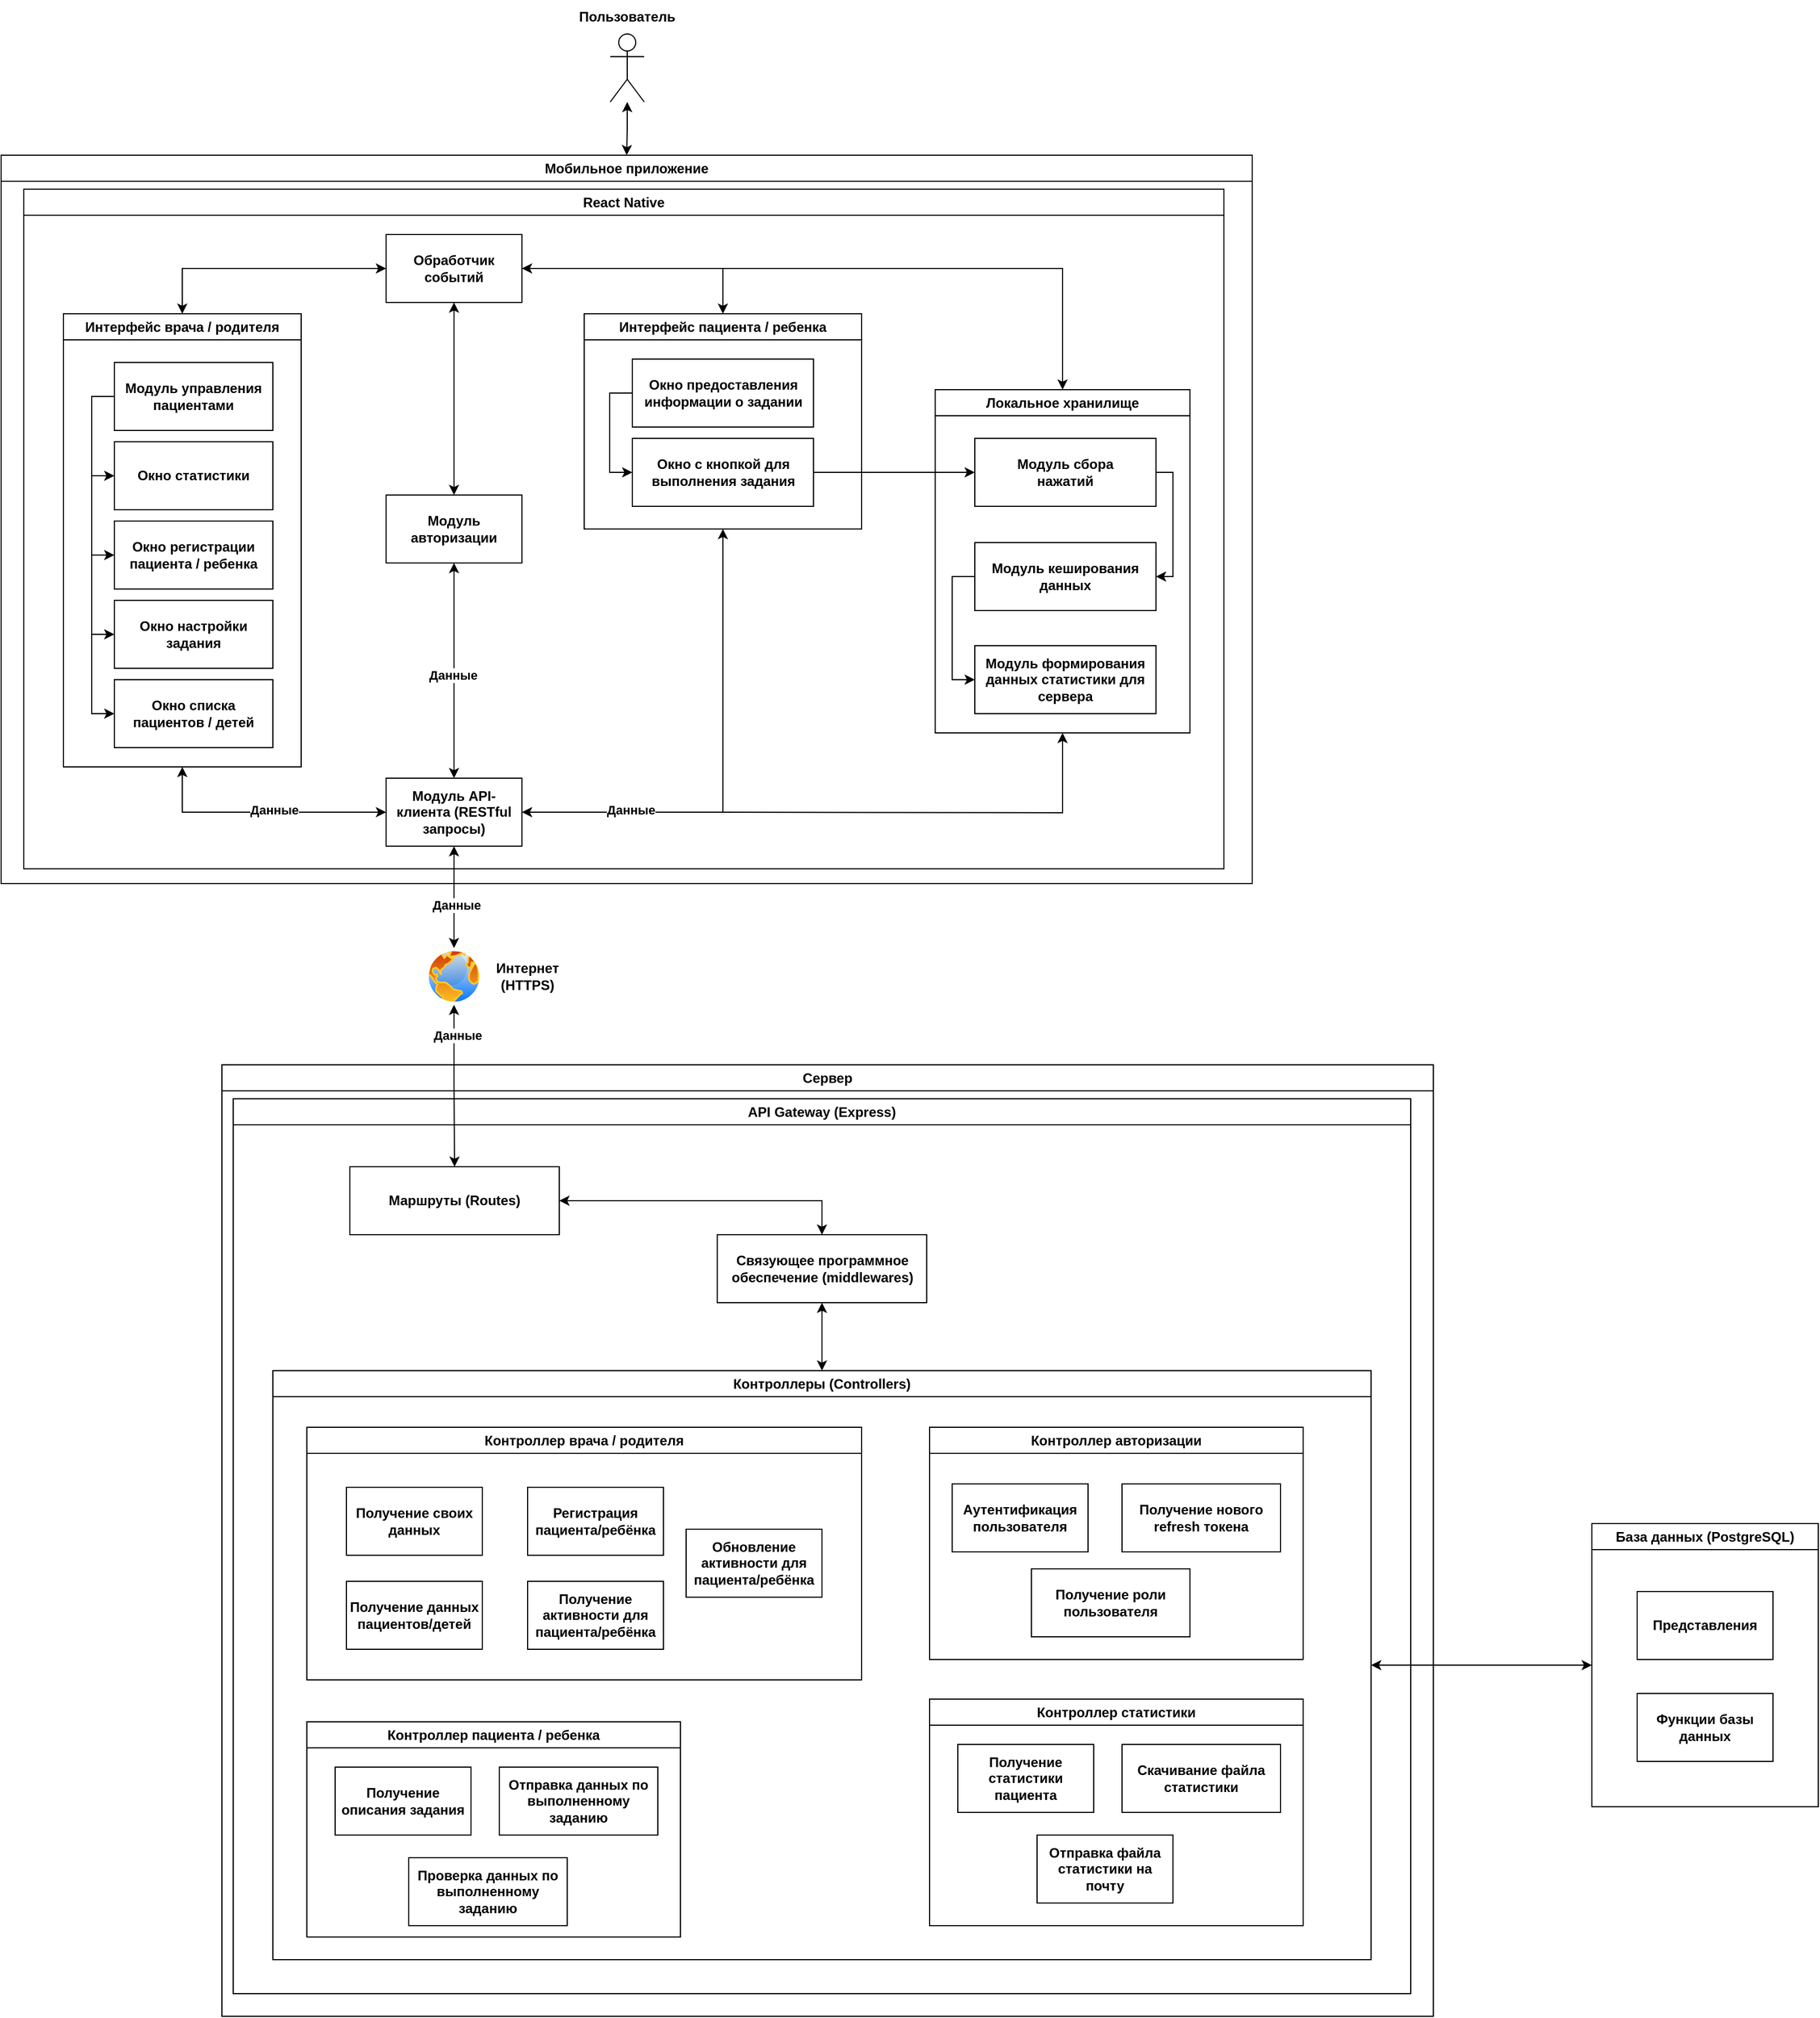 <mxfile version="26.2.12">
  <diagram name="Page-1" id="HUafn9YwbKzoIBGBNmcQ">
    <mxGraphModel dx="791" dy="438" grid="1" gridSize="10" guides="1" tooltips="1" connect="1" arrows="1" fold="1" page="1" pageScale="1" pageWidth="850" pageHeight="1100" math="0" shadow="0">
      <root>
        <mxCell id="0" />
        <mxCell id="1" parent="0" />
        <mxCell id="ixzcxu0VvdRZIlxSwJCM-1" value="Мобильное приложение" style="swimlane;whiteSpace=wrap;html=1;fontStyle=1" parent="1" vertex="1">
          <mxGeometry x="25" y="137" width="1105" height="643" as="geometry" />
        </mxCell>
        <mxCell id="ixzcxu0VvdRZIlxSwJCM-29" value="React Native" style="swimlane;whiteSpace=wrap;html=1;fontStyle=1" parent="ixzcxu0VvdRZIlxSwJCM-1" vertex="1">
          <mxGeometry x="20" y="30" width="1060" height="600" as="geometry" />
        </mxCell>
        <mxCell id="ixzcxu0VvdRZIlxSwJCM-32" style="edgeStyle=orthogonalEdgeStyle;rounded=0;orthogonalLoop=1;jettySize=auto;html=1;entryX=0.5;entryY=0;entryDx=0;entryDy=0;startArrow=classic;startFill=1;fontStyle=1" parent="ixzcxu0VvdRZIlxSwJCM-29" source="ixzcxu0VvdRZIlxSwJCM-34" target="ixzcxu0VvdRZIlxSwJCM-38" edge="1">
          <mxGeometry relative="1" as="geometry" />
        </mxCell>
        <mxCell id="ixzcxu0VvdRZIlxSwJCM-33" style="edgeStyle=orthogonalEdgeStyle;rounded=0;orthogonalLoop=1;jettySize=auto;html=1;entryX=0.5;entryY=0;entryDx=0;entryDy=0;startArrow=classic;startFill=1;fontStyle=1" parent="ixzcxu0VvdRZIlxSwJCM-29" source="ixzcxu0VvdRZIlxSwJCM-34" target="ixzcxu0VvdRZIlxSwJCM-44" edge="1">
          <mxGeometry relative="1" as="geometry" />
        </mxCell>
        <mxCell id="9l0Pm6w8Uwf6MPVxvIPv-9" style="edgeStyle=orthogonalEdgeStyle;rounded=0;orthogonalLoop=1;jettySize=auto;html=1;entryX=0.5;entryY=0;entryDx=0;entryDy=0;startArrow=classic;startFill=1;fontStyle=1" parent="ixzcxu0VvdRZIlxSwJCM-29" source="ixzcxu0VvdRZIlxSwJCM-34" target="ixzcxu0VvdRZIlxSwJCM-36" edge="1">
          <mxGeometry relative="1" as="geometry" />
        </mxCell>
        <mxCell id="RJ3kuIl-F2bFMKTX7Iq5-9" style="edgeStyle=orthogonalEdgeStyle;rounded=0;orthogonalLoop=1;jettySize=auto;html=1;entryX=0.5;entryY=0;entryDx=0;entryDy=0;fontStyle=1" edge="1" parent="ixzcxu0VvdRZIlxSwJCM-29" source="ixzcxu0VvdRZIlxSwJCM-34" target="RJ3kuIl-F2bFMKTX7Iq5-1">
          <mxGeometry relative="1" as="geometry" />
        </mxCell>
        <mxCell id="ixzcxu0VvdRZIlxSwJCM-34" value="&lt;div&gt;Обработчик&lt;/div&gt;&lt;div&gt;событий&lt;/div&gt;" style="rounded=0;whiteSpace=wrap;html=1;fontStyle=1" parent="ixzcxu0VvdRZIlxSwJCM-29" vertex="1">
          <mxGeometry x="320" y="40" width="120" height="60" as="geometry" />
        </mxCell>
        <mxCell id="ixzcxu0VvdRZIlxSwJCM-35" style="edgeStyle=orthogonalEdgeStyle;rounded=0;orthogonalLoop=1;jettySize=auto;html=1;entryX=0.5;entryY=0;entryDx=0;entryDy=0;startArrow=classic;startFill=1;fontStyle=1" parent="ixzcxu0VvdRZIlxSwJCM-29" source="ixzcxu0VvdRZIlxSwJCM-36" target="ixzcxu0VvdRZIlxSwJCM-47" edge="1">
          <mxGeometry relative="1" as="geometry" />
        </mxCell>
        <mxCell id="9l0Pm6w8Uwf6MPVxvIPv-2" value="Данные" style="edgeLabel;html=1;align=center;verticalAlign=middle;resizable=0;points=[];fontStyle=1" parent="ixzcxu0VvdRZIlxSwJCM-35" connectable="0" vertex="1">
          <mxGeometry x="0.041" y="-1" relative="1" as="geometry">
            <mxPoint as="offset" />
          </mxGeometry>
        </mxCell>
        <mxCell id="ixzcxu0VvdRZIlxSwJCM-36" value="&lt;div&gt;Модуль&lt;/div&gt;&lt;div&gt;авторизации&lt;/div&gt;" style="rounded=0;whiteSpace=wrap;html=1;fontStyle=1" parent="ixzcxu0VvdRZIlxSwJCM-29" vertex="1">
          <mxGeometry x="320" y="270" width="120" height="60" as="geometry" />
        </mxCell>
        <mxCell id="ixzcxu0VvdRZIlxSwJCM-37" style="edgeStyle=orthogonalEdgeStyle;rounded=0;orthogonalLoop=1;jettySize=auto;html=1;entryX=0;entryY=0.5;entryDx=0;entryDy=0;exitX=0.5;exitY=1;exitDx=0;exitDy=0;startArrow=classic;startFill=1;fontStyle=1" parent="ixzcxu0VvdRZIlxSwJCM-29" source="ixzcxu0VvdRZIlxSwJCM-38" target="ixzcxu0VvdRZIlxSwJCM-47" edge="1">
          <mxGeometry relative="1" as="geometry" />
        </mxCell>
        <mxCell id="9l0Pm6w8Uwf6MPVxvIPv-4" value="Данные" style="edgeLabel;html=1;align=center;verticalAlign=middle;resizable=0;points=[];fontStyle=1" parent="ixzcxu0VvdRZIlxSwJCM-37" connectable="0" vertex="1">
          <mxGeometry x="0.1" relative="1" as="geometry">
            <mxPoint y="-2" as="offset" />
          </mxGeometry>
        </mxCell>
        <mxCell id="ixzcxu0VvdRZIlxSwJCM-38" value="Интерфейс врача / родителя" style="swimlane;whiteSpace=wrap;html=1;fontStyle=1" parent="ixzcxu0VvdRZIlxSwJCM-29" vertex="1">
          <mxGeometry x="35" y="110" width="210" height="400" as="geometry" />
        </mxCell>
        <mxCell id="ixzcxu0VvdRZIlxSwJCM-39" value="Окно статистики" style="rounded=0;whiteSpace=wrap;html=1;fontStyle=1" parent="ixzcxu0VvdRZIlxSwJCM-38" vertex="1">
          <mxGeometry x="45" y="113" width="140" height="60" as="geometry" />
        </mxCell>
        <mxCell id="9l0Pm6w8Uwf6MPVxvIPv-37" style="edgeStyle=orthogonalEdgeStyle;rounded=0;orthogonalLoop=1;jettySize=auto;html=1;entryX=0;entryY=0.5;entryDx=0;entryDy=0;exitX=0;exitY=0.5;exitDx=0;exitDy=0;fontStyle=1" parent="ixzcxu0VvdRZIlxSwJCM-38" source="ixzcxu0VvdRZIlxSwJCM-40" target="ixzcxu0VvdRZIlxSwJCM-39" edge="1">
          <mxGeometry relative="1" as="geometry" />
        </mxCell>
        <mxCell id="9l0Pm6w8Uwf6MPVxvIPv-38" style="edgeStyle=orthogonalEdgeStyle;rounded=0;orthogonalLoop=1;jettySize=auto;html=1;exitX=0;exitY=0.5;exitDx=0;exitDy=0;entryX=0;entryY=0.5;entryDx=0;entryDy=0;fontStyle=1" parent="ixzcxu0VvdRZIlxSwJCM-38" source="ixzcxu0VvdRZIlxSwJCM-40" target="ixzcxu0VvdRZIlxSwJCM-41" edge="1">
          <mxGeometry relative="1" as="geometry" />
        </mxCell>
        <mxCell id="9l0Pm6w8Uwf6MPVxvIPv-39" style="edgeStyle=orthogonalEdgeStyle;rounded=0;orthogonalLoop=1;jettySize=auto;html=1;exitX=0;exitY=0.5;exitDx=0;exitDy=0;entryX=0;entryY=0.5;entryDx=0;entryDy=0;fontStyle=1" parent="ixzcxu0VvdRZIlxSwJCM-38" source="ixzcxu0VvdRZIlxSwJCM-40" target="ixzcxu0VvdRZIlxSwJCM-42" edge="1">
          <mxGeometry relative="1" as="geometry" />
        </mxCell>
        <mxCell id="mwwJFDYVALYz-dMHsh-R-3" style="edgeStyle=orthogonalEdgeStyle;rounded=0;orthogonalLoop=1;jettySize=auto;html=1;entryX=0;entryY=0.5;entryDx=0;entryDy=0;exitX=0;exitY=0.5;exitDx=0;exitDy=0;fontStyle=1" parent="ixzcxu0VvdRZIlxSwJCM-38" source="ixzcxu0VvdRZIlxSwJCM-40" target="mwwJFDYVALYz-dMHsh-R-2" edge="1">
          <mxGeometry relative="1" as="geometry" />
        </mxCell>
        <mxCell id="ixzcxu0VvdRZIlxSwJCM-40" value="&lt;div&gt;Модуль управления&lt;/div&gt;&lt;div&gt;пациентами&lt;br&gt;&lt;/div&gt;" style="rounded=0;whiteSpace=wrap;html=1;fontStyle=1" parent="ixzcxu0VvdRZIlxSwJCM-38" vertex="1">
          <mxGeometry x="45" y="43" width="140" height="60" as="geometry" />
        </mxCell>
        <mxCell id="ixzcxu0VvdRZIlxSwJCM-41" value="&lt;div&gt;Окно регистрации&lt;/div&gt;&lt;div&gt;пациента / ребенка&lt;br&gt;&lt;/div&gt;" style="rounded=0;whiteSpace=wrap;html=1;fontStyle=1" parent="ixzcxu0VvdRZIlxSwJCM-38" vertex="1">
          <mxGeometry x="45" y="183" width="140" height="60" as="geometry" />
        </mxCell>
        <mxCell id="ixzcxu0VvdRZIlxSwJCM-42" value="&lt;div&gt;Окно настройки&lt;/div&gt;&lt;div&gt;задания&lt;br&gt;&lt;/div&gt;" style="rounded=0;whiteSpace=wrap;html=1;fontStyle=1" parent="ixzcxu0VvdRZIlxSwJCM-38" vertex="1">
          <mxGeometry x="45" y="253" width="140" height="60" as="geometry" />
        </mxCell>
        <mxCell id="mwwJFDYVALYz-dMHsh-R-2" value="&lt;div&gt;Окно списка&lt;/div&gt;&lt;div&gt;пациентов / детей&lt;/div&gt;" style="rounded=0;whiteSpace=wrap;html=1;fontStyle=1" parent="ixzcxu0VvdRZIlxSwJCM-38" vertex="1">
          <mxGeometry x="45" y="323" width="140" height="60" as="geometry" />
        </mxCell>
        <mxCell id="ixzcxu0VvdRZIlxSwJCM-43" style="edgeStyle=orthogonalEdgeStyle;rounded=0;orthogonalLoop=1;jettySize=auto;html=1;entryX=1;entryY=0.5;entryDx=0;entryDy=0;exitX=0.5;exitY=1;exitDx=0;exitDy=0;startArrow=classic;startFill=1;fontStyle=1" parent="ixzcxu0VvdRZIlxSwJCM-29" source="ixzcxu0VvdRZIlxSwJCM-44" target="ixzcxu0VvdRZIlxSwJCM-47" edge="1">
          <mxGeometry relative="1" as="geometry" />
        </mxCell>
        <mxCell id="9l0Pm6w8Uwf6MPVxvIPv-3" value="Данные" style="edgeLabel;html=1;align=center;verticalAlign=middle;resizable=0;points=[];fontStyle=1" parent="ixzcxu0VvdRZIlxSwJCM-43" connectable="0" vertex="1">
          <mxGeometry x="0.552" y="-2" relative="1" as="geometry">
            <mxPoint as="offset" />
          </mxGeometry>
        </mxCell>
        <mxCell id="ixzcxu0VvdRZIlxSwJCM-44" value="Интерфейс пациента / ребенка" style="swimlane;whiteSpace=wrap;html=1;fontStyle=1" parent="ixzcxu0VvdRZIlxSwJCM-29" vertex="1">
          <mxGeometry x="495" y="110" width="245" height="190" as="geometry" />
        </mxCell>
        <mxCell id="9l0Pm6w8Uwf6MPVxvIPv-44" style="edgeStyle=orthogonalEdgeStyle;rounded=0;orthogonalLoop=1;jettySize=auto;html=1;entryX=0;entryY=0.5;entryDx=0;entryDy=0;exitX=0;exitY=0.5;exitDx=0;exitDy=0;fontStyle=1" parent="ixzcxu0VvdRZIlxSwJCM-44" source="ixzcxu0VvdRZIlxSwJCM-45" target="9l0Pm6w8Uwf6MPVxvIPv-43" edge="1">
          <mxGeometry relative="1" as="geometry" />
        </mxCell>
        <mxCell id="ixzcxu0VvdRZIlxSwJCM-45" value="&lt;div&gt;Окно предоставления&lt;br&gt;&lt;/div&gt;&lt;div&gt;информации о задании&lt;br&gt;&lt;/div&gt;" style="rounded=0;whiteSpace=wrap;html=1;fontStyle=1" parent="ixzcxu0VvdRZIlxSwJCM-44" vertex="1">
          <mxGeometry x="42.5" y="40" width="160" height="60" as="geometry" />
        </mxCell>
        <mxCell id="9l0Pm6w8Uwf6MPVxvIPv-43" value="Окно с кнопкой для выполнения задания" style="rounded=0;whiteSpace=wrap;html=1;fontStyle=1" parent="ixzcxu0VvdRZIlxSwJCM-44" vertex="1">
          <mxGeometry x="42.5" y="110" width="160" height="60" as="geometry" />
        </mxCell>
        <mxCell id="RJ3kuIl-F2bFMKTX7Iq5-52" style="edgeStyle=orthogonalEdgeStyle;rounded=0;orthogonalLoop=1;jettySize=auto;html=1;entryX=0.5;entryY=1;entryDx=0;entryDy=0;fontStyle=1" edge="1" parent="ixzcxu0VvdRZIlxSwJCM-29" target="RJ3kuIl-F2bFMKTX7Iq5-1">
          <mxGeometry relative="1" as="geometry">
            <mxPoint x="615" y="550" as="sourcePoint" />
            <mxPoint x="1080" y="480" as="targetPoint" />
          </mxGeometry>
        </mxCell>
        <mxCell id="ixzcxu0VvdRZIlxSwJCM-47" value="&lt;span&gt;Модуль API-клиента (RESTful запросы)&lt;/span&gt;" style="rounded=0;whiteSpace=wrap;html=1;fontStyle=1" parent="ixzcxu0VvdRZIlxSwJCM-29" vertex="1">
          <mxGeometry x="320" y="520" width="120" height="60" as="geometry" />
        </mxCell>
        <mxCell id="RJ3kuIl-F2bFMKTX7Iq5-1" value="Локальное хранилище" style="swimlane;whiteSpace=wrap;html=1;fontStyle=1" vertex="1" parent="ixzcxu0VvdRZIlxSwJCM-29">
          <mxGeometry x="805" y="177" width="225" height="303" as="geometry" />
        </mxCell>
        <mxCell id="RJ3kuIl-F2bFMKTX7Iq5-51" style="edgeStyle=orthogonalEdgeStyle;rounded=0;orthogonalLoop=1;jettySize=auto;html=1;entryX=0;entryY=0.5;entryDx=0;entryDy=0;exitX=0;exitY=0.5;exitDx=0;exitDy=0;fontStyle=1" edge="1" parent="RJ3kuIl-F2bFMKTX7Iq5-1" source="RJ3kuIl-F2bFMKTX7Iq5-43" target="RJ3kuIl-F2bFMKTX7Iq5-48">
          <mxGeometry relative="1" as="geometry">
            <Array as="points">
              <mxPoint x="15" y="165" />
              <mxPoint x="15" y="256" />
            </Array>
          </mxGeometry>
        </mxCell>
        <mxCell id="RJ3kuIl-F2bFMKTX7Iq5-43" value="Модуль кеширования данных" style="rounded=0;whiteSpace=wrap;html=1;fontStyle=1" vertex="1" parent="RJ3kuIl-F2bFMKTX7Iq5-1">
          <mxGeometry x="35" y="135" width="160" height="60" as="geometry" />
        </mxCell>
        <mxCell id="RJ3kuIl-F2bFMKTX7Iq5-45" style="edgeStyle=orthogonalEdgeStyle;rounded=0;orthogonalLoop=1;jettySize=auto;html=1;entryX=1;entryY=0.5;entryDx=0;entryDy=0;exitX=1;exitY=0.5;exitDx=0;exitDy=0;fontStyle=1" edge="1" parent="RJ3kuIl-F2bFMKTX7Iq5-1" source="RJ3kuIl-F2bFMKTX7Iq5-44" target="RJ3kuIl-F2bFMKTX7Iq5-43">
          <mxGeometry relative="1" as="geometry">
            <Array as="points">
              <mxPoint x="210" y="73" />
              <mxPoint x="210" y="165" />
            </Array>
          </mxGeometry>
        </mxCell>
        <mxCell id="RJ3kuIl-F2bFMKTX7Iq5-44" value="&lt;div&gt;Модуль сбора&lt;/div&gt;&lt;div&gt;нажатий&lt;br&gt;&lt;/div&gt;" style="rounded=0;whiteSpace=wrap;html=1;fontStyle=1" vertex="1" parent="RJ3kuIl-F2bFMKTX7Iq5-1">
          <mxGeometry x="35" y="43" width="160" height="60" as="geometry" />
        </mxCell>
        <mxCell id="RJ3kuIl-F2bFMKTX7Iq5-48" value="Модуль формирования данных статистики для сервера" style="rounded=0;whiteSpace=wrap;html=1;fontStyle=1" vertex="1" parent="RJ3kuIl-F2bFMKTX7Iq5-1">
          <mxGeometry x="35" y="226" width="160" height="60" as="geometry" />
        </mxCell>
        <mxCell id="9l0Pm6w8Uwf6MPVxvIPv-45" style="edgeStyle=orthogonalEdgeStyle;rounded=0;orthogonalLoop=1;jettySize=auto;html=1;exitX=1;exitY=0.5;exitDx=0;exitDy=0;entryX=0;entryY=0.5;entryDx=0;entryDy=0;fontStyle=1" parent="ixzcxu0VvdRZIlxSwJCM-29" source="9l0Pm6w8Uwf6MPVxvIPv-43" target="RJ3kuIl-F2bFMKTX7Iq5-44" edge="1">
          <mxGeometry relative="1" as="geometry" />
        </mxCell>
        <mxCell id="ixzcxu0VvdRZIlxSwJCM-17" value="" style="group;fontStyle=1" parent="1" vertex="1" connectable="0">
          <mxGeometry x="538" width="80" height="90" as="geometry" />
        </mxCell>
        <mxCell id="ixzcxu0VvdRZIlxSwJCM-12" value="" style="shape=umlActor;verticalLabelPosition=bottom;verticalAlign=top;html=1;outlineConnect=0;fontStyle=1" parent="ixzcxu0VvdRZIlxSwJCM-17" vertex="1">
          <mxGeometry x="25" y="30" width="30" height="60" as="geometry" />
        </mxCell>
        <mxCell id="ixzcxu0VvdRZIlxSwJCM-16" value="Пользователь" style="text;html=1;align=center;verticalAlign=middle;whiteSpace=wrap;rounded=0;fontStyle=1" parent="ixzcxu0VvdRZIlxSwJCM-17" vertex="1">
          <mxGeometry width="80" height="30" as="geometry" />
        </mxCell>
        <mxCell id="ixzcxu0VvdRZIlxSwJCM-18" style="edgeStyle=orthogonalEdgeStyle;rounded=0;orthogonalLoop=1;jettySize=auto;html=1;entryX=0.5;entryY=0;entryDx=0;entryDy=0;startArrow=classic;startFill=1;fontStyle=1" parent="1" source="ixzcxu0VvdRZIlxSwJCM-12" target="ixzcxu0VvdRZIlxSwJCM-1" edge="1">
          <mxGeometry relative="1" as="geometry">
            <mxPoint x="405" y="97" as="targetPoint" />
          </mxGeometry>
        </mxCell>
        <mxCell id="9l0Pm6w8Uwf6MPVxvIPv-6" style="edgeStyle=orthogonalEdgeStyle;rounded=0;orthogonalLoop=1;jettySize=auto;html=1;entryX=0.5;entryY=0;entryDx=0;entryDy=0;startArrow=classic;startFill=1;fontStyle=1" parent="1" source="ixzcxu0VvdRZIlxSwJCM-47" target="9l0Pm6w8Uwf6MPVxvIPv-7" edge="1">
          <mxGeometry relative="1" as="geometry">
            <mxPoint x="425" y="817" as="targetPoint" />
          </mxGeometry>
        </mxCell>
        <mxCell id="RJ3kuIl-F2bFMKTX7Iq5-49" value="Данные" style="edgeLabel;html=1;align=center;verticalAlign=middle;resizable=0;points=[];fontStyle=1" vertex="1" connectable="0" parent="9l0Pm6w8Uwf6MPVxvIPv-6">
          <mxGeometry x="0.143" y="2" relative="1" as="geometry">
            <mxPoint as="offset" />
          </mxGeometry>
        </mxCell>
        <mxCell id="9l0Pm6w8Uwf6MPVxvIPv-7" value="" style="image;aspect=fixed;perimeter=ellipsePerimeter;html=1;align=center;shadow=0;dashed=0;spacingTop=3;image=img/lib/active_directory/internet_globe.svg;fontStyle=1" parent="1" vertex="1">
          <mxGeometry x="400" y="837" width="50" height="50" as="geometry" />
        </mxCell>
        <mxCell id="9l0Pm6w8Uwf6MPVxvIPv-8" value="Интернет (HTTPS)" style="text;html=1;align=center;verticalAlign=middle;whiteSpace=wrap;rounded=0;fontStyle=1" parent="1" vertex="1">
          <mxGeometry x="460" y="847" width="60" height="30" as="geometry" />
        </mxCell>
        <mxCell id="9l0Pm6w8Uwf6MPVxvIPv-10" value="Сервер" style="swimlane;whiteSpace=wrap;html=1;fontStyle=1" parent="1" vertex="1">
          <mxGeometry x="220" y="940" width="1070" height="840" as="geometry" />
        </mxCell>
        <mxCell id="9l0Pm6w8Uwf6MPVxvIPv-12" value="API Gateway (Express)" style="swimlane;whiteSpace=wrap;html=1;fontStyle=1" parent="9l0Pm6w8Uwf6MPVxvIPv-10" vertex="1">
          <mxGeometry x="10" y="30" width="1040" height="790" as="geometry" />
        </mxCell>
        <mxCell id="RJ3kuIl-F2bFMKTX7Iq5-67" style="edgeStyle=orthogonalEdgeStyle;rounded=0;orthogonalLoop=1;jettySize=auto;html=1;entryX=0.5;entryY=0;entryDx=0;entryDy=0;startArrow=classic;startFill=1;fontStyle=1" edge="1" parent="9l0Pm6w8Uwf6MPVxvIPv-12" source="9l0Pm6w8Uwf6MPVxvIPv-11" target="RJ3kuIl-F2bFMKTX7Iq5-66">
          <mxGeometry relative="1" as="geometry" />
        </mxCell>
        <mxCell id="9l0Pm6w8Uwf6MPVxvIPv-11" value="Маршруты (Routes)" style="rounded=0;whiteSpace=wrap;html=1;fontStyle=1" parent="9l0Pm6w8Uwf6MPVxvIPv-12" vertex="1">
          <mxGeometry x="103" y="60" width="185" height="60" as="geometry" />
        </mxCell>
        <mxCell id="9l0Pm6w8Uwf6MPVxvIPv-22" style="edgeStyle=orthogonalEdgeStyle;rounded=0;orthogonalLoop=1;jettySize=auto;html=1;entryX=0;entryY=0.5;entryDx=0;entryDy=0;" parent="9l0Pm6w8Uwf6MPVxvIPv-12" edge="1">
          <mxGeometry relative="1" as="geometry">
            <mxPoint x="120.0" y="335" as="sourcePoint" />
          </mxGeometry>
        </mxCell>
        <mxCell id="RJ3kuIl-F2bFMKTX7Iq5-54" value="Контроллеры (Controllers)" style="swimlane;whiteSpace=wrap;html=1;startSize=23;fontStyle=1" vertex="1" parent="9l0Pm6w8Uwf6MPVxvIPv-12">
          <mxGeometry x="35" y="240" width="970" height="520" as="geometry" />
        </mxCell>
        <mxCell id="RJ3kuIl-F2bFMKTX7Iq5-72" value="&lt;div&gt;Контроллер врача / родителя&lt;/div&gt;" style="swimlane;whiteSpace=wrap;html=1;startSize=23;fontStyle=1" vertex="1" parent="RJ3kuIl-F2bFMKTX7Iq5-54">
          <mxGeometry x="30" y="50" width="490" height="223" as="geometry" />
        </mxCell>
        <mxCell id="RJ3kuIl-F2bFMKTX7Iq5-76" value="Получение своих данных" style="rounded=0;whiteSpace=wrap;html=1;fontStyle=1" vertex="1" parent="RJ3kuIl-F2bFMKTX7Iq5-72">
          <mxGeometry x="35" y="53" width="120" height="60" as="geometry" />
        </mxCell>
        <mxCell id="RJ3kuIl-F2bFMKTX7Iq5-77" value="Получение данных пациентов/детей" style="rounded=0;whiteSpace=wrap;html=1;fontStyle=1" vertex="1" parent="RJ3kuIl-F2bFMKTX7Iq5-72">
          <mxGeometry x="35" y="136" width="120" height="60" as="geometry" />
        </mxCell>
        <mxCell id="RJ3kuIl-F2bFMKTX7Iq5-78" value="Регистрация пациента/ребёнка" style="rounded=0;whiteSpace=wrap;html=1;fontStyle=1" vertex="1" parent="RJ3kuIl-F2bFMKTX7Iq5-72">
          <mxGeometry x="195" y="53" width="120" height="60" as="geometry" />
        </mxCell>
        <mxCell id="RJ3kuIl-F2bFMKTX7Iq5-79" value="Получение активности для пациента/ребёнка" style="rounded=0;whiteSpace=wrap;html=1;fontStyle=1" vertex="1" parent="RJ3kuIl-F2bFMKTX7Iq5-72">
          <mxGeometry x="195" y="136" width="120" height="60" as="geometry" />
        </mxCell>
        <mxCell id="RJ3kuIl-F2bFMKTX7Iq5-80" value="Обновление активности для пациента/ребёнка" style="rounded=0;whiteSpace=wrap;html=1;fontStyle=1" vertex="1" parent="RJ3kuIl-F2bFMKTX7Iq5-72">
          <mxGeometry x="335" y="90" width="120" height="60" as="geometry" />
        </mxCell>
        <mxCell id="RJ3kuIl-F2bFMKTX7Iq5-81" value="&lt;div&gt;Контроллер пациента / ребенка&lt;/div&gt;" style="swimlane;whiteSpace=wrap;html=1;startSize=23;fontStyle=1" vertex="1" parent="RJ3kuIl-F2bFMKTX7Iq5-54">
          <mxGeometry x="30" y="310" width="330" height="190" as="geometry" />
        </mxCell>
        <mxCell id="RJ3kuIl-F2bFMKTX7Iq5-86" value="Получение описания задания" style="rounded=0;whiteSpace=wrap;html=1;fontStyle=1" vertex="1" parent="RJ3kuIl-F2bFMKTX7Iq5-81">
          <mxGeometry x="25" y="40" width="120" height="60" as="geometry" />
        </mxCell>
        <mxCell id="RJ3kuIl-F2bFMKTX7Iq5-87" value="Отправка данных по выполненному заданию" style="rounded=0;whiteSpace=wrap;html=1;fontStyle=1" vertex="1" parent="RJ3kuIl-F2bFMKTX7Iq5-81">
          <mxGeometry x="170" y="40" width="140" height="60" as="geometry" />
        </mxCell>
        <mxCell id="RJ3kuIl-F2bFMKTX7Iq5-96" value="Проверка данных по выполненному заданию" style="rounded=0;whiteSpace=wrap;html=1;fontStyle=1" vertex="1" parent="RJ3kuIl-F2bFMKTX7Iq5-81">
          <mxGeometry x="90" y="120" width="140" height="60" as="geometry" />
        </mxCell>
        <mxCell id="RJ3kuIl-F2bFMKTX7Iq5-88" value="&lt;div&gt;Контроллер авторизации&lt;/div&gt;" style="swimlane;whiteSpace=wrap;html=1;startSize=23;fontStyle=1" vertex="1" parent="RJ3kuIl-F2bFMKTX7Iq5-54">
          <mxGeometry x="580" y="50" width="330" height="205" as="geometry" />
        </mxCell>
        <mxCell id="RJ3kuIl-F2bFMKTX7Iq5-89" value="Аутентификация пользователя" style="rounded=0;whiteSpace=wrap;html=1;fontStyle=1" vertex="1" parent="RJ3kuIl-F2bFMKTX7Iq5-88">
          <mxGeometry x="20" y="50" width="120" height="60" as="geometry" />
        </mxCell>
        <mxCell id="RJ3kuIl-F2bFMKTX7Iq5-90" value="Получение нового refresh токена" style="rounded=0;whiteSpace=wrap;html=1;fontStyle=1" vertex="1" parent="RJ3kuIl-F2bFMKTX7Iq5-88">
          <mxGeometry x="170" y="50" width="140" height="60" as="geometry" />
        </mxCell>
        <mxCell id="RJ3kuIl-F2bFMKTX7Iq5-91" value="Получение роли пользователя" style="rounded=0;whiteSpace=wrap;html=1;fontStyle=1" vertex="1" parent="RJ3kuIl-F2bFMKTX7Iq5-88">
          <mxGeometry x="90" y="125" width="140" height="60" as="geometry" />
        </mxCell>
        <mxCell id="RJ3kuIl-F2bFMKTX7Iq5-92" value="&lt;div&gt;Контроллер статистики&lt;/div&gt;" style="swimlane;whiteSpace=wrap;html=1;startSize=23;fontStyle=1" vertex="1" parent="RJ3kuIl-F2bFMKTX7Iq5-54">
          <mxGeometry x="580" y="290" width="330" height="200" as="geometry" />
        </mxCell>
        <mxCell id="RJ3kuIl-F2bFMKTX7Iq5-93" value="Получение статистики пациента" style="rounded=0;whiteSpace=wrap;html=1;fontStyle=1" vertex="1" parent="RJ3kuIl-F2bFMKTX7Iq5-92">
          <mxGeometry x="25" y="40" width="120" height="60" as="geometry" />
        </mxCell>
        <mxCell id="RJ3kuIl-F2bFMKTX7Iq5-94" value="Скачивание файла статистики" style="rounded=0;whiteSpace=wrap;html=1;fontStyle=1" vertex="1" parent="RJ3kuIl-F2bFMKTX7Iq5-92">
          <mxGeometry x="170" y="40" width="140" height="60" as="geometry" />
        </mxCell>
        <mxCell id="RJ3kuIl-F2bFMKTX7Iq5-95" value="Отправка файла статистики на почту" style="rounded=0;whiteSpace=wrap;html=1;fontStyle=1" vertex="1" parent="RJ3kuIl-F2bFMKTX7Iq5-92">
          <mxGeometry x="95" y="120" width="120" height="60" as="geometry" />
        </mxCell>
        <mxCell id="RJ3kuIl-F2bFMKTX7Iq5-69" style="edgeStyle=orthogonalEdgeStyle;rounded=0;orthogonalLoop=1;jettySize=auto;html=1;entryX=0.5;entryY=0;entryDx=0;entryDy=0;startArrow=classic;startFill=1;fontStyle=1" edge="1" parent="9l0Pm6w8Uwf6MPVxvIPv-12" source="RJ3kuIl-F2bFMKTX7Iq5-66" target="RJ3kuIl-F2bFMKTX7Iq5-54">
          <mxGeometry relative="1" as="geometry" />
        </mxCell>
        <mxCell id="RJ3kuIl-F2bFMKTX7Iq5-66" value="Связующее программное обеспечение (middlewares)" style="rounded=0;whiteSpace=wrap;html=1;fontStyle=1" vertex="1" parent="9l0Pm6w8Uwf6MPVxvIPv-12">
          <mxGeometry x="427.5" y="120" width="185" height="60" as="geometry" />
        </mxCell>
        <mxCell id="9l0Pm6w8Uwf6MPVxvIPv-13" style="edgeStyle=orthogonalEdgeStyle;rounded=0;orthogonalLoop=1;jettySize=auto;html=1;entryX=0.5;entryY=0;entryDx=0;entryDy=0;startArrow=classic;startFill=1;fontStyle=1" parent="1" source="9l0Pm6w8Uwf6MPVxvIPv-7" target="9l0Pm6w8Uwf6MPVxvIPv-11" edge="1">
          <mxGeometry relative="1" as="geometry" />
        </mxCell>
        <mxCell id="RJ3kuIl-F2bFMKTX7Iq5-50" value="Данные" style="edgeLabel;html=1;align=center;verticalAlign=middle;resizable=0;points=[];fontStyle=1" vertex="1" connectable="0" parent="9l0Pm6w8Uwf6MPVxvIPv-13">
          <mxGeometry x="-0.632" y="3" relative="1" as="geometry">
            <mxPoint as="offset" />
          </mxGeometry>
        </mxCell>
        <mxCell id="RJ3kuIl-F2bFMKTX7Iq5-62" value="База данных (PostgreSQL)" style="swimlane;whiteSpace=wrap;html=1;startSize=23;fontStyle=1" vertex="1" parent="1">
          <mxGeometry x="1430" y="1345" width="200" height="250" as="geometry" />
        </mxCell>
        <mxCell id="RJ3kuIl-F2bFMKTX7Iq5-63" value="Представления" style="rounded=0;whiteSpace=wrap;html=1;fontStyle=1" vertex="1" parent="RJ3kuIl-F2bFMKTX7Iq5-62">
          <mxGeometry x="40" y="60" width="120" height="60" as="geometry" />
        </mxCell>
        <mxCell id="RJ3kuIl-F2bFMKTX7Iq5-64" value="Функции базы данных" style="rounded=0;whiteSpace=wrap;html=1;fontStyle=1" vertex="1" parent="RJ3kuIl-F2bFMKTX7Iq5-62">
          <mxGeometry x="40" y="150" width="120" height="60" as="geometry" />
        </mxCell>
        <mxCell id="RJ3kuIl-F2bFMKTX7Iq5-71" style="edgeStyle=orthogonalEdgeStyle;rounded=0;orthogonalLoop=1;jettySize=auto;html=1;entryX=0;entryY=0.5;entryDx=0;entryDy=0;startArrow=classic;startFill=1;fontStyle=1" edge="1" parent="1" source="RJ3kuIl-F2bFMKTX7Iq5-54" target="RJ3kuIl-F2bFMKTX7Iq5-62">
          <mxGeometry relative="1" as="geometry" />
        </mxCell>
      </root>
    </mxGraphModel>
  </diagram>
</mxfile>
